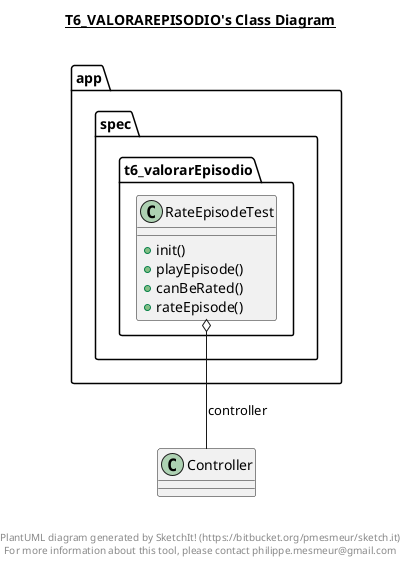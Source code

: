 @startuml

title __T6_VALORAREPISODIO's Class Diagram__\n

  package app.spec.t6_valorarEpisodio {
    class RateEpisodeTest {
        + init()
        + playEpisode()
        + canBeRated()
        + rateEpisode()
    }
  }
  

  RateEpisodeTest o-- Controller : controller


right footer


PlantUML diagram generated by SketchIt! (https://bitbucket.org/pmesmeur/sketch.it)
For more information about this tool, please contact philippe.mesmeur@gmail.com
endfooter

@enduml
